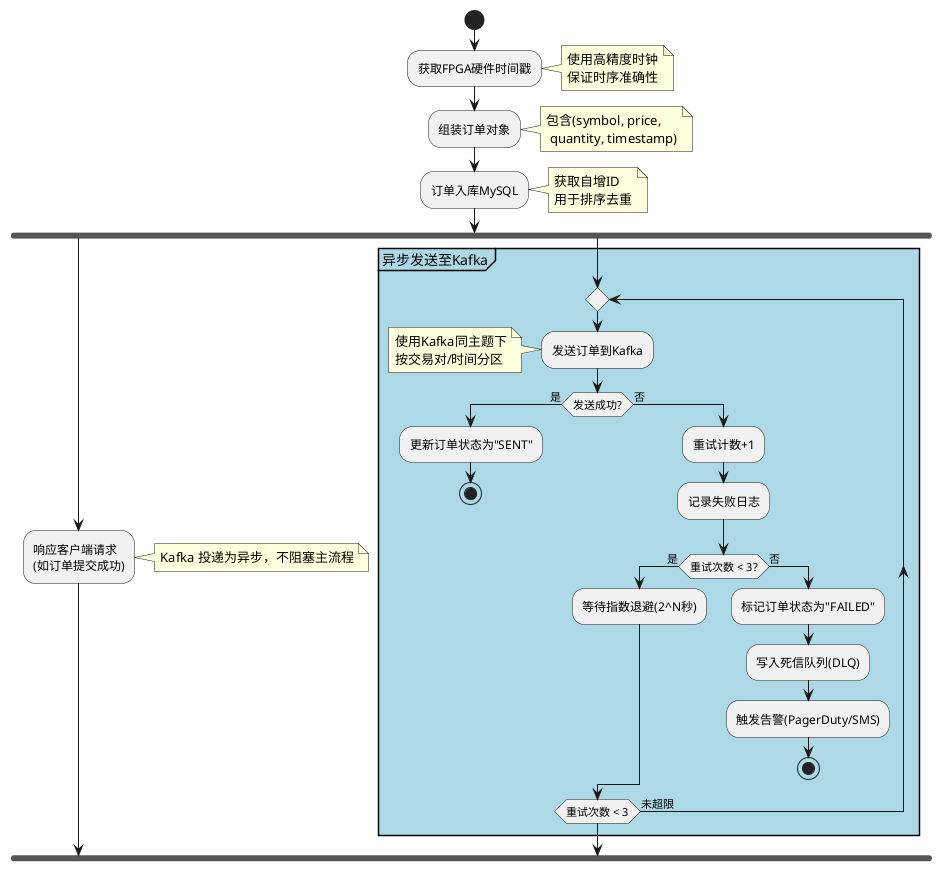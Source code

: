 @startuml 订单创建与发送流程

start
:获取FPGA硬件时间戳;
note right: 使用高精度时钟\n保证时序准确性

:组装订单对象;
note right: 包含(symbol, price,\n quantity, timestamp)

:订单入库MySQL;
note right: 获取自增ID\n用于排序去重

fork
    :响应客户端请求\n(如订单提交成功);
    note right: Kafka 投递为异步，不阻塞主流程
fork again

    partition 异步发送至Kafka #LightBlue {
        repeat
            :发送订单到Kafka;
            note left: 使用Kafka同主题下\n按交易对/时间分区

            if (发送成功?) then (是)
                :更新订单状态为"SENT";
                stop
            else (否)
                :重试计数+1;
                :记录失败日志;

                if (重试次数 < 3?) then (是)
                    :等待指数退避(2^N秒);
                    ->重试;
                else (否)
                    :标记订单状态为"FAILED";
                    :写入死信队列(DLQ);
                    :触发告警(PagerDuty/SMS);
                    stop
                endif
            endif
        repeat while (重试次数 < 3) is (未超限)
    }

end fork

@enduml
